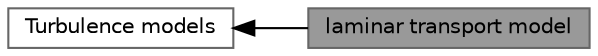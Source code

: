 digraph "laminar transport model"
{
 // LATEX_PDF_SIZE
  bgcolor="transparent";
  edge [fontname=Helvetica,fontsize=10,labelfontname=Helvetica,labelfontsize=10];
  node [fontname=Helvetica,fontsize=10,shape=box,height=0.2,width=0.4];
  rankdir=LR;
  Node1 [id="Node000001",label="laminar transport model",height=0.2,width=0.4,color="gray40", fillcolor="grey60", style="filled", fontcolor="black",tooltip=" "];
  Node2 [id="Node000002",label="Turbulence models",height=0.2,width=0.4,color="grey40", fillcolor="white", style="filled",URL="$group__grpTurbulence.html",tooltip=" "];
  Node2->Node1 [shape=plaintext, dir="back", style="solid"];
}
